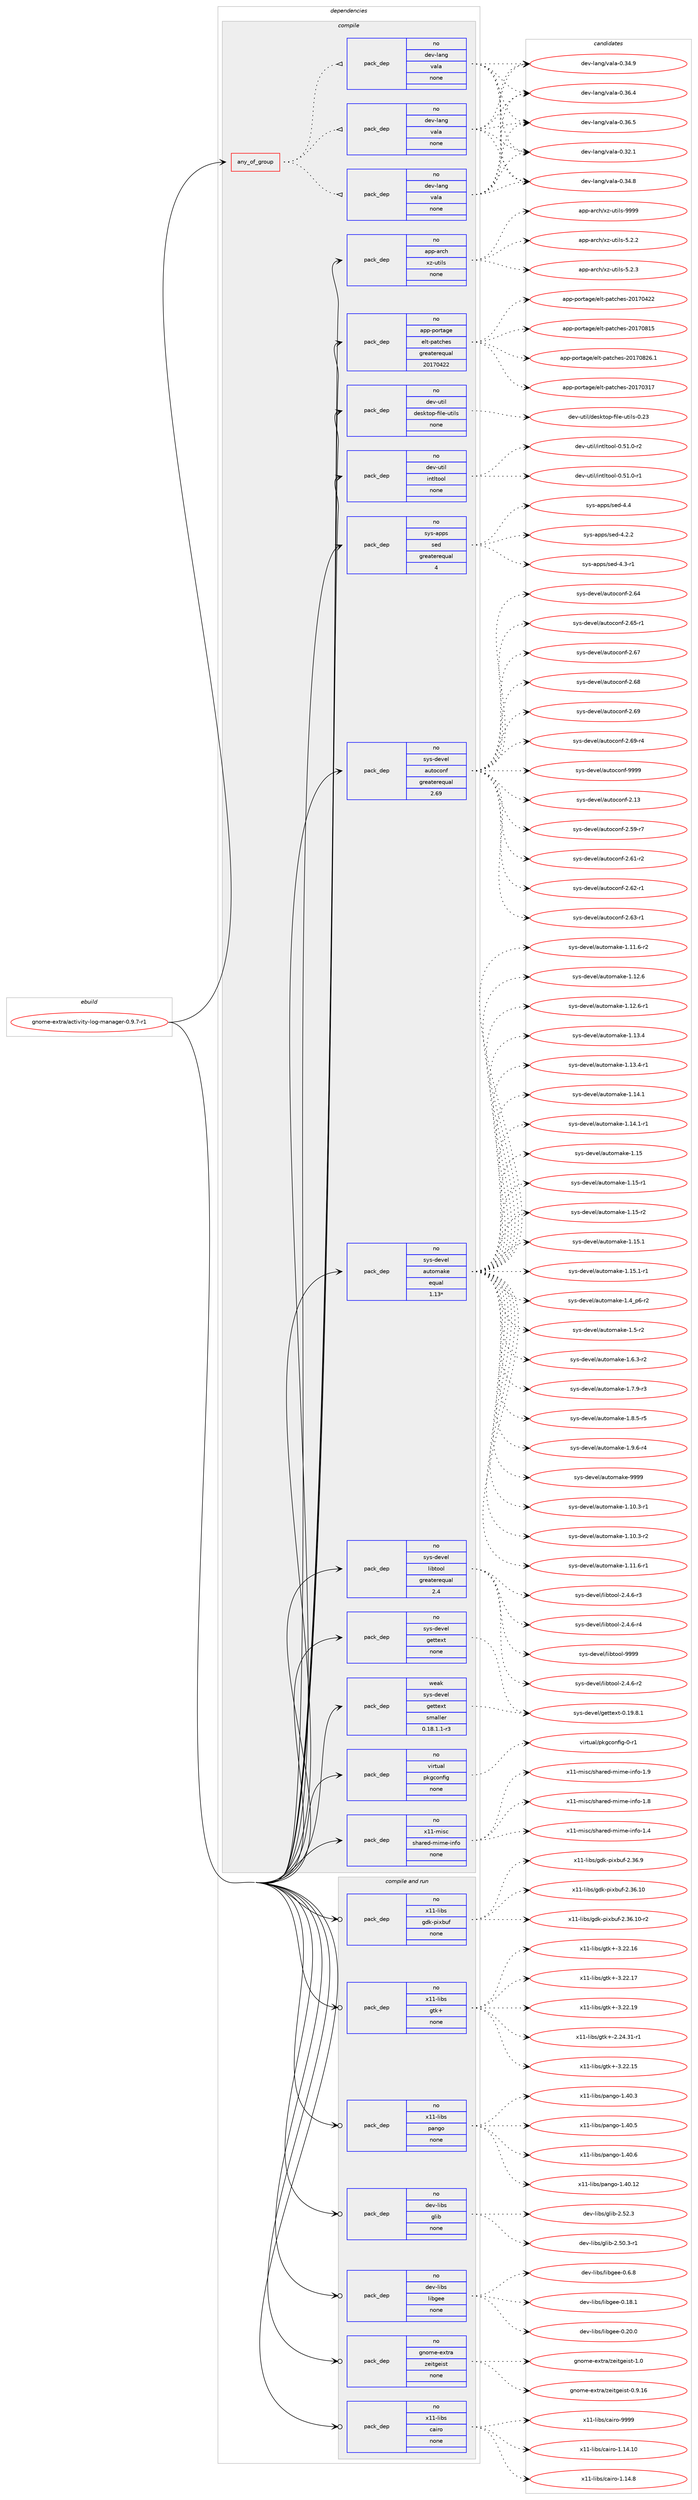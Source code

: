 digraph prolog {

# *************
# Graph options
# *************

newrank=true;
concentrate=true;
compound=true;
graph [rankdir=LR,fontname=Helvetica,fontsize=10,ranksep=1.5];#, ranksep=2.5, nodesep=0.2];
edge  [arrowhead=vee];
node  [fontname=Helvetica,fontsize=10];

# **********
# The ebuild
# **********

subgraph cluster_leftcol {
color=gray;
rank=same;
label=<<i>ebuild</i>>;
id [label="gnome-extra/activity-log-manager-0.9.7-r1", color=red, width=4, href="../gnome-extra/activity-log-manager-0.9.7-r1.svg"];
}

# ****************
# The dependencies
# ****************

subgraph cluster_midcol {
color=gray;
label=<<i>dependencies</i>>;
subgraph cluster_compile {
fillcolor="#eeeeee";
style=filled;
label=<<i>compile</i>>;
subgraph any4763 {
dependency307564 [label=<<TABLE BORDER="0" CELLBORDER="1" CELLSPACING="0" CELLPADDING="4"><TR><TD CELLPADDING="10">any_of_group</TD></TR></TABLE>>, shape=none, color=red];subgraph pack221152 {
dependency307565 [label=<<TABLE BORDER="0" CELLBORDER="1" CELLSPACING="0" CELLPADDING="4" WIDTH="220"><TR><TD ROWSPAN="6" CELLPADDING="30">pack_dep</TD></TR><TR><TD WIDTH="110">no</TD></TR><TR><TD>dev-lang</TD></TR><TR><TD>vala</TD></TR><TR><TD>none</TD></TR><TR><TD></TD></TR></TABLE>>, shape=none, color=blue];
}
dependency307564:e -> dependency307565:w [weight=20,style="dotted",arrowhead="oinv"];
subgraph pack221153 {
dependency307566 [label=<<TABLE BORDER="0" CELLBORDER="1" CELLSPACING="0" CELLPADDING="4" WIDTH="220"><TR><TD ROWSPAN="6" CELLPADDING="30">pack_dep</TD></TR><TR><TD WIDTH="110">no</TD></TR><TR><TD>dev-lang</TD></TR><TR><TD>vala</TD></TR><TR><TD>none</TD></TR><TR><TD></TD></TR></TABLE>>, shape=none, color=blue];
}
dependency307564:e -> dependency307566:w [weight=20,style="dotted",arrowhead="oinv"];
subgraph pack221154 {
dependency307567 [label=<<TABLE BORDER="0" CELLBORDER="1" CELLSPACING="0" CELLPADDING="4" WIDTH="220"><TR><TD ROWSPAN="6" CELLPADDING="30">pack_dep</TD></TR><TR><TD WIDTH="110">no</TD></TR><TR><TD>dev-lang</TD></TR><TR><TD>vala</TD></TR><TR><TD>none</TD></TR><TR><TD></TD></TR></TABLE>>, shape=none, color=blue];
}
dependency307564:e -> dependency307567:w [weight=20,style="dotted",arrowhead="oinv"];
}
id:e -> dependency307564:w [weight=20,style="solid",arrowhead="vee"];
subgraph pack221155 {
dependency307568 [label=<<TABLE BORDER="0" CELLBORDER="1" CELLSPACING="0" CELLPADDING="4" WIDTH="220"><TR><TD ROWSPAN="6" CELLPADDING="30">pack_dep</TD></TR><TR><TD WIDTH="110">no</TD></TR><TR><TD>app-arch</TD></TR><TR><TD>xz-utils</TD></TR><TR><TD>none</TD></TR><TR><TD></TD></TR></TABLE>>, shape=none, color=blue];
}
id:e -> dependency307568:w [weight=20,style="solid",arrowhead="vee"];
subgraph pack221156 {
dependency307569 [label=<<TABLE BORDER="0" CELLBORDER="1" CELLSPACING="0" CELLPADDING="4" WIDTH="220"><TR><TD ROWSPAN="6" CELLPADDING="30">pack_dep</TD></TR><TR><TD WIDTH="110">no</TD></TR><TR><TD>app-portage</TD></TR><TR><TD>elt-patches</TD></TR><TR><TD>greaterequal</TD></TR><TR><TD>20170422</TD></TR></TABLE>>, shape=none, color=blue];
}
id:e -> dependency307569:w [weight=20,style="solid",arrowhead="vee"];
subgraph pack221157 {
dependency307570 [label=<<TABLE BORDER="0" CELLBORDER="1" CELLSPACING="0" CELLPADDING="4" WIDTH="220"><TR><TD ROWSPAN="6" CELLPADDING="30">pack_dep</TD></TR><TR><TD WIDTH="110">no</TD></TR><TR><TD>dev-util</TD></TR><TR><TD>desktop-file-utils</TD></TR><TR><TD>none</TD></TR><TR><TD></TD></TR></TABLE>>, shape=none, color=blue];
}
id:e -> dependency307570:w [weight=20,style="solid",arrowhead="vee"];
subgraph pack221158 {
dependency307571 [label=<<TABLE BORDER="0" CELLBORDER="1" CELLSPACING="0" CELLPADDING="4" WIDTH="220"><TR><TD ROWSPAN="6" CELLPADDING="30">pack_dep</TD></TR><TR><TD WIDTH="110">no</TD></TR><TR><TD>dev-util</TD></TR><TR><TD>intltool</TD></TR><TR><TD>none</TD></TR><TR><TD></TD></TR></TABLE>>, shape=none, color=blue];
}
id:e -> dependency307571:w [weight=20,style="solid",arrowhead="vee"];
subgraph pack221159 {
dependency307572 [label=<<TABLE BORDER="0" CELLBORDER="1" CELLSPACING="0" CELLPADDING="4" WIDTH="220"><TR><TD ROWSPAN="6" CELLPADDING="30">pack_dep</TD></TR><TR><TD WIDTH="110">no</TD></TR><TR><TD>sys-apps</TD></TR><TR><TD>sed</TD></TR><TR><TD>greaterequal</TD></TR><TR><TD>4</TD></TR></TABLE>>, shape=none, color=blue];
}
id:e -> dependency307572:w [weight=20,style="solid",arrowhead="vee"];
subgraph pack221160 {
dependency307573 [label=<<TABLE BORDER="0" CELLBORDER="1" CELLSPACING="0" CELLPADDING="4" WIDTH="220"><TR><TD ROWSPAN="6" CELLPADDING="30">pack_dep</TD></TR><TR><TD WIDTH="110">no</TD></TR><TR><TD>sys-devel</TD></TR><TR><TD>autoconf</TD></TR><TR><TD>greaterequal</TD></TR><TR><TD>2.69</TD></TR></TABLE>>, shape=none, color=blue];
}
id:e -> dependency307573:w [weight=20,style="solid",arrowhead="vee"];
subgraph pack221161 {
dependency307574 [label=<<TABLE BORDER="0" CELLBORDER="1" CELLSPACING="0" CELLPADDING="4" WIDTH="220"><TR><TD ROWSPAN="6" CELLPADDING="30">pack_dep</TD></TR><TR><TD WIDTH="110">no</TD></TR><TR><TD>sys-devel</TD></TR><TR><TD>automake</TD></TR><TR><TD>equal</TD></TR><TR><TD>1.13*</TD></TR></TABLE>>, shape=none, color=blue];
}
id:e -> dependency307574:w [weight=20,style="solid",arrowhead="vee"];
subgraph pack221162 {
dependency307575 [label=<<TABLE BORDER="0" CELLBORDER="1" CELLSPACING="0" CELLPADDING="4" WIDTH="220"><TR><TD ROWSPAN="6" CELLPADDING="30">pack_dep</TD></TR><TR><TD WIDTH="110">no</TD></TR><TR><TD>sys-devel</TD></TR><TR><TD>gettext</TD></TR><TR><TD>none</TD></TR><TR><TD></TD></TR></TABLE>>, shape=none, color=blue];
}
id:e -> dependency307575:w [weight=20,style="solid",arrowhead="vee"];
subgraph pack221163 {
dependency307576 [label=<<TABLE BORDER="0" CELLBORDER="1" CELLSPACING="0" CELLPADDING="4" WIDTH="220"><TR><TD ROWSPAN="6" CELLPADDING="30">pack_dep</TD></TR><TR><TD WIDTH="110">no</TD></TR><TR><TD>sys-devel</TD></TR><TR><TD>libtool</TD></TR><TR><TD>greaterequal</TD></TR><TR><TD>2.4</TD></TR></TABLE>>, shape=none, color=blue];
}
id:e -> dependency307576:w [weight=20,style="solid",arrowhead="vee"];
subgraph pack221164 {
dependency307577 [label=<<TABLE BORDER="0" CELLBORDER="1" CELLSPACING="0" CELLPADDING="4" WIDTH="220"><TR><TD ROWSPAN="6" CELLPADDING="30">pack_dep</TD></TR><TR><TD WIDTH="110">no</TD></TR><TR><TD>virtual</TD></TR><TR><TD>pkgconfig</TD></TR><TR><TD>none</TD></TR><TR><TD></TD></TR></TABLE>>, shape=none, color=blue];
}
id:e -> dependency307577:w [weight=20,style="solid",arrowhead="vee"];
subgraph pack221165 {
dependency307578 [label=<<TABLE BORDER="0" CELLBORDER="1" CELLSPACING="0" CELLPADDING="4" WIDTH="220"><TR><TD ROWSPAN="6" CELLPADDING="30">pack_dep</TD></TR><TR><TD WIDTH="110">no</TD></TR><TR><TD>x11-misc</TD></TR><TR><TD>shared-mime-info</TD></TR><TR><TD>none</TD></TR><TR><TD></TD></TR></TABLE>>, shape=none, color=blue];
}
id:e -> dependency307578:w [weight=20,style="solid",arrowhead="vee"];
subgraph pack221166 {
dependency307579 [label=<<TABLE BORDER="0" CELLBORDER="1" CELLSPACING="0" CELLPADDING="4" WIDTH="220"><TR><TD ROWSPAN="6" CELLPADDING="30">pack_dep</TD></TR><TR><TD WIDTH="110">weak</TD></TR><TR><TD>sys-devel</TD></TR><TR><TD>gettext</TD></TR><TR><TD>smaller</TD></TR><TR><TD>0.18.1.1-r3</TD></TR></TABLE>>, shape=none, color=blue];
}
id:e -> dependency307579:w [weight=20,style="solid",arrowhead="vee"];
}
subgraph cluster_compileandrun {
fillcolor="#eeeeee";
style=filled;
label=<<i>compile and run</i>>;
subgraph pack221167 {
dependency307580 [label=<<TABLE BORDER="0" CELLBORDER="1" CELLSPACING="0" CELLPADDING="4" WIDTH="220"><TR><TD ROWSPAN="6" CELLPADDING="30">pack_dep</TD></TR><TR><TD WIDTH="110">no</TD></TR><TR><TD>dev-libs</TD></TR><TR><TD>glib</TD></TR><TR><TD>none</TD></TR><TR><TD></TD></TR></TABLE>>, shape=none, color=blue];
}
id:e -> dependency307580:w [weight=20,style="solid",arrowhead="odotvee"];
subgraph pack221168 {
dependency307581 [label=<<TABLE BORDER="0" CELLBORDER="1" CELLSPACING="0" CELLPADDING="4" WIDTH="220"><TR><TD ROWSPAN="6" CELLPADDING="30">pack_dep</TD></TR><TR><TD WIDTH="110">no</TD></TR><TR><TD>dev-libs</TD></TR><TR><TD>libgee</TD></TR><TR><TD>none</TD></TR><TR><TD></TD></TR></TABLE>>, shape=none, color=blue];
}
id:e -> dependency307581:w [weight=20,style="solid",arrowhead="odotvee"];
subgraph pack221169 {
dependency307582 [label=<<TABLE BORDER="0" CELLBORDER="1" CELLSPACING="0" CELLPADDING="4" WIDTH="220"><TR><TD ROWSPAN="6" CELLPADDING="30">pack_dep</TD></TR><TR><TD WIDTH="110">no</TD></TR><TR><TD>gnome-extra</TD></TR><TR><TD>zeitgeist</TD></TR><TR><TD>none</TD></TR><TR><TD></TD></TR></TABLE>>, shape=none, color=blue];
}
id:e -> dependency307582:w [weight=20,style="solid",arrowhead="odotvee"];
subgraph pack221170 {
dependency307583 [label=<<TABLE BORDER="0" CELLBORDER="1" CELLSPACING="0" CELLPADDING="4" WIDTH="220"><TR><TD ROWSPAN="6" CELLPADDING="30">pack_dep</TD></TR><TR><TD WIDTH="110">no</TD></TR><TR><TD>x11-libs</TD></TR><TR><TD>cairo</TD></TR><TR><TD>none</TD></TR><TR><TD></TD></TR></TABLE>>, shape=none, color=blue];
}
id:e -> dependency307583:w [weight=20,style="solid",arrowhead="odotvee"];
subgraph pack221171 {
dependency307584 [label=<<TABLE BORDER="0" CELLBORDER="1" CELLSPACING="0" CELLPADDING="4" WIDTH="220"><TR><TD ROWSPAN="6" CELLPADDING="30">pack_dep</TD></TR><TR><TD WIDTH="110">no</TD></TR><TR><TD>x11-libs</TD></TR><TR><TD>gdk-pixbuf</TD></TR><TR><TD>none</TD></TR><TR><TD></TD></TR></TABLE>>, shape=none, color=blue];
}
id:e -> dependency307584:w [weight=20,style="solid",arrowhead="odotvee"];
subgraph pack221172 {
dependency307585 [label=<<TABLE BORDER="0" CELLBORDER="1" CELLSPACING="0" CELLPADDING="4" WIDTH="220"><TR><TD ROWSPAN="6" CELLPADDING="30">pack_dep</TD></TR><TR><TD WIDTH="110">no</TD></TR><TR><TD>x11-libs</TD></TR><TR><TD>gtk+</TD></TR><TR><TD>none</TD></TR><TR><TD></TD></TR></TABLE>>, shape=none, color=blue];
}
id:e -> dependency307585:w [weight=20,style="solid",arrowhead="odotvee"];
subgraph pack221173 {
dependency307586 [label=<<TABLE BORDER="0" CELLBORDER="1" CELLSPACING="0" CELLPADDING="4" WIDTH="220"><TR><TD ROWSPAN="6" CELLPADDING="30">pack_dep</TD></TR><TR><TD WIDTH="110">no</TD></TR><TR><TD>x11-libs</TD></TR><TR><TD>pango</TD></TR><TR><TD>none</TD></TR><TR><TD></TD></TR></TABLE>>, shape=none, color=blue];
}
id:e -> dependency307586:w [weight=20,style="solid",arrowhead="odotvee"];
}
subgraph cluster_run {
fillcolor="#eeeeee";
style=filled;
label=<<i>run</i>>;
}
}

# **************
# The candidates
# **************

subgraph cluster_choices {
rank=same;
color=gray;
label=<<i>candidates</i>>;

subgraph choice221152 {
color=black;
nodesep=1;
choice100101118451089711010347118971089745484651504649 [label="dev-lang/vala-0.32.1", color=red, width=4,href="../dev-lang/vala-0.32.1.svg"];
choice100101118451089711010347118971089745484651524656 [label="dev-lang/vala-0.34.8", color=red, width=4,href="../dev-lang/vala-0.34.8.svg"];
choice100101118451089711010347118971089745484651524657 [label="dev-lang/vala-0.34.9", color=red, width=4,href="../dev-lang/vala-0.34.9.svg"];
choice100101118451089711010347118971089745484651544652 [label="dev-lang/vala-0.36.4", color=red, width=4,href="../dev-lang/vala-0.36.4.svg"];
choice100101118451089711010347118971089745484651544653 [label="dev-lang/vala-0.36.5", color=red, width=4,href="../dev-lang/vala-0.36.5.svg"];
dependency307565:e -> choice100101118451089711010347118971089745484651504649:w [style=dotted,weight="100"];
dependency307565:e -> choice100101118451089711010347118971089745484651524656:w [style=dotted,weight="100"];
dependency307565:e -> choice100101118451089711010347118971089745484651524657:w [style=dotted,weight="100"];
dependency307565:e -> choice100101118451089711010347118971089745484651544652:w [style=dotted,weight="100"];
dependency307565:e -> choice100101118451089711010347118971089745484651544653:w [style=dotted,weight="100"];
}
subgraph choice221153 {
color=black;
nodesep=1;
choice100101118451089711010347118971089745484651504649 [label="dev-lang/vala-0.32.1", color=red, width=4,href="../dev-lang/vala-0.32.1.svg"];
choice100101118451089711010347118971089745484651524656 [label="dev-lang/vala-0.34.8", color=red, width=4,href="../dev-lang/vala-0.34.8.svg"];
choice100101118451089711010347118971089745484651524657 [label="dev-lang/vala-0.34.9", color=red, width=4,href="../dev-lang/vala-0.34.9.svg"];
choice100101118451089711010347118971089745484651544652 [label="dev-lang/vala-0.36.4", color=red, width=4,href="../dev-lang/vala-0.36.4.svg"];
choice100101118451089711010347118971089745484651544653 [label="dev-lang/vala-0.36.5", color=red, width=4,href="../dev-lang/vala-0.36.5.svg"];
dependency307566:e -> choice100101118451089711010347118971089745484651504649:w [style=dotted,weight="100"];
dependency307566:e -> choice100101118451089711010347118971089745484651524656:w [style=dotted,weight="100"];
dependency307566:e -> choice100101118451089711010347118971089745484651524657:w [style=dotted,weight="100"];
dependency307566:e -> choice100101118451089711010347118971089745484651544652:w [style=dotted,weight="100"];
dependency307566:e -> choice100101118451089711010347118971089745484651544653:w [style=dotted,weight="100"];
}
subgraph choice221154 {
color=black;
nodesep=1;
choice100101118451089711010347118971089745484651504649 [label="dev-lang/vala-0.32.1", color=red, width=4,href="../dev-lang/vala-0.32.1.svg"];
choice100101118451089711010347118971089745484651524656 [label="dev-lang/vala-0.34.8", color=red, width=4,href="../dev-lang/vala-0.34.8.svg"];
choice100101118451089711010347118971089745484651524657 [label="dev-lang/vala-0.34.9", color=red, width=4,href="../dev-lang/vala-0.34.9.svg"];
choice100101118451089711010347118971089745484651544652 [label="dev-lang/vala-0.36.4", color=red, width=4,href="../dev-lang/vala-0.36.4.svg"];
choice100101118451089711010347118971089745484651544653 [label="dev-lang/vala-0.36.5", color=red, width=4,href="../dev-lang/vala-0.36.5.svg"];
dependency307567:e -> choice100101118451089711010347118971089745484651504649:w [style=dotted,weight="100"];
dependency307567:e -> choice100101118451089711010347118971089745484651524656:w [style=dotted,weight="100"];
dependency307567:e -> choice100101118451089711010347118971089745484651524657:w [style=dotted,weight="100"];
dependency307567:e -> choice100101118451089711010347118971089745484651544652:w [style=dotted,weight="100"];
dependency307567:e -> choice100101118451089711010347118971089745484651544653:w [style=dotted,weight="100"];
}
subgraph choice221155 {
color=black;
nodesep=1;
choice971121124597114991044712012245117116105108115455346504650 [label="app-arch/xz-utils-5.2.2", color=red, width=4,href="../app-arch/xz-utils-5.2.2.svg"];
choice971121124597114991044712012245117116105108115455346504651 [label="app-arch/xz-utils-5.2.3", color=red, width=4,href="../app-arch/xz-utils-5.2.3.svg"];
choice9711211245971149910447120122451171161051081154557575757 [label="app-arch/xz-utils-9999", color=red, width=4,href="../app-arch/xz-utils-9999.svg"];
dependency307568:e -> choice971121124597114991044712012245117116105108115455346504650:w [style=dotted,weight="100"];
dependency307568:e -> choice971121124597114991044712012245117116105108115455346504651:w [style=dotted,weight="100"];
dependency307568:e -> choice9711211245971149910447120122451171161051081154557575757:w [style=dotted,weight="100"];
}
subgraph choice221156 {
color=black;
nodesep=1;
choice97112112451121111141169710310147101108116451129711699104101115455048495548514955 [label="app-portage/elt-patches-20170317", color=red, width=4,href="../app-portage/elt-patches-20170317.svg"];
choice97112112451121111141169710310147101108116451129711699104101115455048495548525050 [label="app-portage/elt-patches-20170422", color=red, width=4,href="../app-portage/elt-patches-20170422.svg"];
choice97112112451121111141169710310147101108116451129711699104101115455048495548564953 [label="app-portage/elt-patches-20170815", color=red, width=4,href="../app-portage/elt-patches-20170815.svg"];
choice971121124511211111411697103101471011081164511297116991041011154550484955485650544649 [label="app-portage/elt-patches-20170826.1", color=red, width=4,href="../app-portage/elt-patches-20170826.1.svg"];
dependency307569:e -> choice97112112451121111141169710310147101108116451129711699104101115455048495548514955:w [style=dotted,weight="100"];
dependency307569:e -> choice97112112451121111141169710310147101108116451129711699104101115455048495548525050:w [style=dotted,weight="100"];
dependency307569:e -> choice97112112451121111141169710310147101108116451129711699104101115455048495548564953:w [style=dotted,weight="100"];
dependency307569:e -> choice971121124511211111411697103101471011081164511297116991041011154550484955485650544649:w [style=dotted,weight="100"];
}
subgraph choice221157 {
color=black;
nodesep=1;
choice100101118451171161051084710010111510711611111245102105108101451171161051081154548465051 [label="dev-util/desktop-file-utils-0.23", color=red, width=4,href="../dev-util/desktop-file-utils-0.23.svg"];
dependency307570:e -> choice100101118451171161051084710010111510711611111245102105108101451171161051081154548465051:w [style=dotted,weight="100"];
}
subgraph choice221158 {
color=black;
nodesep=1;
choice1001011184511711610510847105110116108116111111108454846534946484511449 [label="dev-util/intltool-0.51.0-r1", color=red, width=4,href="../dev-util/intltool-0.51.0-r1.svg"];
choice1001011184511711610510847105110116108116111111108454846534946484511450 [label="dev-util/intltool-0.51.0-r2", color=red, width=4,href="../dev-util/intltool-0.51.0-r2.svg"];
dependency307571:e -> choice1001011184511711610510847105110116108116111111108454846534946484511449:w [style=dotted,weight="100"];
dependency307571:e -> choice1001011184511711610510847105110116108116111111108454846534946484511450:w [style=dotted,weight="100"];
}
subgraph choice221159 {
color=black;
nodesep=1;
choice115121115459711211211547115101100455246504650 [label="sys-apps/sed-4.2.2", color=red, width=4,href="../sys-apps/sed-4.2.2.svg"];
choice115121115459711211211547115101100455246514511449 [label="sys-apps/sed-4.3-r1", color=red, width=4,href="../sys-apps/sed-4.3-r1.svg"];
choice11512111545971121121154711510110045524652 [label="sys-apps/sed-4.4", color=red, width=4,href="../sys-apps/sed-4.4.svg"];
dependency307572:e -> choice115121115459711211211547115101100455246504650:w [style=dotted,weight="100"];
dependency307572:e -> choice115121115459711211211547115101100455246514511449:w [style=dotted,weight="100"];
dependency307572:e -> choice11512111545971121121154711510110045524652:w [style=dotted,weight="100"];
}
subgraph choice221160 {
color=black;
nodesep=1;
choice115121115451001011181011084797117116111991111101024550464951 [label="sys-devel/autoconf-2.13", color=red, width=4,href="../sys-devel/autoconf-2.13.svg"];
choice1151211154510010111810110847971171161119911111010245504653574511455 [label="sys-devel/autoconf-2.59-r7", color=red, width=4,href="../sys-devel/autoconf-2.59-r7.svg"];
choice1151211154510010111810110847971171161119911111010245504654494511450 [label="sys-devel/autoconf-2.61-r2", color=red, width=4,href="../sys-devel/autoconf-2.61-r2.svg"];
choice1151211154510010111810110847971171161119911111010245504654504511449 [label="sys-devel/autoconf-2.62-r1", color=red, width=4,href="../sys-devel/autoconf-2.62-r1.svg"];
choice1151211154510010111810110847971171161119911111010245504654514511449 [label="sys-devel/autoconf-2.63-r1", color=red, width=4,href="../sys-devel/autoconf-2.63-r1.svg"];
choice115121115451001011181011084797117116111991111101024550465452 [label="sys-devel/autoconf-2.64", color=red, width=4,href="../sys-devel/autoconf-2.64.svg"];
choice1151211154510010111810110847971171161119911111010245504654534511449 [label="sys-devel/autoconf-2.65-r1", color=red, width=4,href="../sys-devel/autoconf-2.65-r1.svg"];
choice115121115451001011181011084797117116111991111101024550465455 [label="sys-devel/autoconf-2.67", color=red, width=4,href="../sys-devel/autoconf-2.67.svg"];
choice115121115451001011181011084797117116111991111101024550465456 [label="sys-devel/autoconf-2.68", color=red, width=4,href="../sys-devel/autoconf-2.68.svg"];
choice115121115451001011181011084797117116111991111101024550465457 [label="sys-devel/autoconf-2.69", color=red, width=4,href="../sys-devel/autoconf-2.69.svg"];
choice1151211154510010111810110847971171161119911111010245504654574511452 [label="sys-devel/autoconf-2.69-r4", color=red, width=4,href="../sys-devel/autoconf-2.69-r4.svg"];
choice115121115451001011181011084797117116111991111101024557575757 [label="sys-devel/autoconf-9999", color=red, width=4,href="../sys-devel/autoconf-9999.svg"];
dependency307573:e -> choice115121115451001011181011084797117116111991111101024550464951:w [style=dotted,weight="100"];
dependency307573:e -> choice1151211154510010111810110847971171161119911111010245504653574511455:w [style=dotted,weight="100"];
dependency307573:e -> choice1151211154510010111810110847971171161119911111010245504654494511450:w [style=dotted,weight="100"];
dependency307573:e -> choice1151211154510010111810110847971171161119911111010245504654504511449:w [style=dotted,weight="100"];
dependency307573:e -> choice1151211154510010111810110847971171161119911111010245504654514511449:w [style=dotted,weight="100"];
dependency307573:e -> choice115121115451001011181011084797117116111991111101024550465452:w [style=dotted,weight="100"];
dependency307573:e -> choice1151211154510010111810110847971171161119911111010245504654534511449:w [style=dotted,weight="100"];
dependency307573:e -> choice115121115451001011181011084797117116111991111101024550465455:w [style=dotted,weight="100"];
dependency307573:e -> choice115121115451001011181011084797117116111991111101024550465456:w [style=dotted,weight="100"];
dependency307573:e -> choice115121115451001011181011084797117116111991111101024550465457:w [style=dotted,weight="100"];
dependency307573:e -> choice1151211154510010111810110847971171161119911111010245504654574511452:w [style=dotted,weight="100"];
dependency307573:e -> choice115121115451001011181011084797117116111991111101024557575757:w [style=dotted,weight="100"];
}
subgraph choice221161 {
color=black;
nodesep=1;
choice11512111545100101118101108479711711611110997107101454946494846514511449 [label="sys-devel/automake-1.10.3-r1", color=red, width=4,href="../sys-devel/automake-1.10.3-r1.svg"];
choice11512111545100101118101108479711711611110997107101454946494846514511450 [label="sys-devel/automake-1.10.3-r2", color=red, width=4,href="../sys-devel/automake-1.10.3-r2.svg"];
choice11512111545100101118101108479711711611110997107101454946494946544511449 [label="sys-devel/automake-1.11.6-r1", color=red, width=4,href="../sys-devel/automake-1.11.6-r1.svg"];
choice11512111545100101118101108479711711611110997107101454946494946544511450 [label="sys-devel/automake-1.11.6-r2", color=red, width=4,href="../sys-devel/automake-1.11.6-r2.svg"];
choice1151211154510010111810110847971171161111099710710145494649504654 [label="sys-devel/automake-1.12.6", color=red, width=4,href="../sys-devel/automake-1.12.6.svg"];
choice11512111545100101118101108479711711611110997107101454946495046544511449 [label="sys-devel/automake-1.12.6-r1", color=red, width=4,href="../sys-devel/automake-1.12.6-r1.svg"];
choice1151211154510010111810110847971171161111099710710145494649514652 [label="sys-devel/automake-1.13.4", color=red, width=4,href="../sys-devel/automake-1.13.4.svg"];
choice11512111545100101118101108479711711611110997107101454946495146524511449 [label="sys-devel/automake-1.13.4-r1", color=red, width=4,href="../sys-devel/automake-1.13.4-r1.svg"];
choice1151211154510010111810110847971171161111099710710145494649524649 [label="sys-devel/automake-1.14.1", color=red, width=4,href="../sys-devel/automake-1.14.1.svg"];
choice11512111545100101118101108479711711611110997107101454946495246494511449 [label="sys-devel/automake-1.14.1-r1", color=red, width=4,href="../sys-devel/automake-1.14.1-r1.svg"];
choice115121115451001011181011084797117116111109971071014549464953 [label="sys-devel/automake-1.15", color=red, width=4,href="../sys-devel/automake-1.15.svg"];
choice1151211154510010111810110847971171161111099710710145494649534511449 [label="sys-devel/automake-1.15-r1", color=red, width=4,href="../sys-devel/automake-1.15-r1.svg"];
choice1151211154510010111810110847971171161111099710710145494649534511450 [label="sys-devel/automake-1.15-r2", color=red, width=4,href="../sys-devel/automake-1.15-r2.svg"];
choice1151211154510010111810110847971171161111099710710145494649534649 [label="sys-devel/automake-1.15.1", color=red, width=4,href="../sys-devel/automake-1.15.1.svg"];
choice11512111545100101118101108479711711611110997107101454946495346494511449 [label="sys-devel/automake-1.15.1-r1", color=red, width=4,href="../sys-devel/automake-1.15.1-r1.svg"];
choice115121115451001011181011084797117116111109971071014549465295112544511450 [label="sys-devel/automake-1.4_p6-r2", color=red, width=4,href="../sys-devel/automake-1.4_p6-r2.svg"];
choice11512111545100101118101108479711711611110997107101454946534511450 [label="sys-devel/automake-1.5-r2", color=red, width=4,href="../sys-devel/automake-1.5-r2.svg"];
choice115121115451001011181011084797117116111109971071014549465446514511450 [label="sys-devel/automake-1.6.3-r2", color=red, width=4,href="../sys-devel/automake-1.6.3-r2.svg"];
choice115121115451001011181011084797117116111109971071014549465546574511451 [label="sys-devel/automake-1.7.9-r3", color=red, width=4,href="../sys-devel/automake-1.7.9-r3.svg"];
choice115121115451001011181011084797117116111109971071014549465646534511453 [label="sys-devel/automake-1.8.5-r5", color=red, width=4,href="../sys-devel/automake-1.8.5-r5.svg"];
choice115121115451001011181011084797117116111109971071014549465746544511452 [label="sys-devel/automake-1.9.6-r4", color=red, width=4,href="../sys-devel/automake-1.9.6-r4.svg"];
choice115121115451001011181011084797117116111109971071014557575757 [label="sys-devel/automake-9999", color=red, width=4,href="../sys-devel/automake-9999.svg"];
dependency307574:e -> choice11512111545100101118101108479711711611110997107101454946494846514511449:w [style=dotted,weight="100"];
dependency307574:e -> choice11512111545100101118101108479711711611110997107101454946494846514511450:w [style=dotted,weight="100"];
dependency307574:e -> choice11512111545100101118101108479711711611110997107101454946494946544511449:w [style=dotted,weight="100"];
dependency307574:e -> choice11512111545100101118101108479711711611110997107101454946494946544511450:w [style=dotted,weight="100"];
dependency307574:e -> choice1151211154510010111810110847971171161111099710710145494649504654:w [style=dotted,weight="100"];
dependency307574:e -> choice11512111545100101118101108479711711611110997107101454946495046544511449:w [style=dotted,weight="100"];
dependency307574:e -> choice1151211154510010111810110847971171161111099710710145494649514652:w [style=dotted,weight="100"];
dependency307574:e -> choice11512111545100101118101108479711711611110997107101454946495146524511449:w [style=dotted,weight="100"];
dependency307574:e -> choice1151211154510010111810110847971171161111099710710145494649524649:w [style=dotted,weight="100"];
dependency307574:e -> choice11512111545100101118101108479711711611110997107101454946495246494511449:w [style=dotted,weight="100"];
dependency307574:e -> choice115121115451001011181011084797117116111109971071014549464953:w [style=dotted,weight="100"];
dependency307574:e -> choice1151211154510010111810110847971171161111099710710145494649534511449:w [style=dotted,weight="100"];
dependency307574:e -> choice1151211154510010111810110847971171161111099710710145494649534511450:w [style=dotted,weight="100"];
dependency307574:e -> choice1151211154510010111810110847971171161111099710710145494649534649:w [style=dotted,weight="100"];
dependency307574:e -> choice11512111545100101118101108479711711611110997107101454946495346494511449:w [style=dotted,weight="100"];
dependency307574:e -> choice115121115451001011181011084797117116111109971071014549465295112544511450:w [style=dotted,weight="100"];
dependency307574:e -> choice11512111545100101118101108479711711611110997107101454946534511450:w [style=dotted,weight="100"];
dependency307574:e -> choice115121115451001011181011084797117116111109971071014549465446514511450:w [style=dotted,weight="100"];
dependency307574:e -> choice115121115451001011181011084797117116111109971071014549465546574511451:w [style=dotted,weight="100"];
dependency307574:e -> choice115121115451001011181011084797117116111109971071014549465646534511453:w [style=dotted,weight="100"];
dependency307574:e -> choice115121115451001011181011084797117116111109971071014549465746544511452:w [style=dotted,weight="100"];
dependency307574:e -> choice115121115451001011181011084797117116111109971071014557575757:w [style=dotted,weight="100"];
}
subgraph choice221162 {
color=black;
nodesep=1;
choice1151211154510010111810110847103101116116101120116454846495746564649 [label="sys-devel/gettext-0.19.8.1", color=red, width=4,href="../sys-devel/gettext-0.19.8.1.svg"];
dependency307575:e -> choice1151211154510010111810110847103101116116101120116454846495746564649:w [style=dotted,weight="100"];
}
subgraph choice221163 {
color=black;
nodesep=1;
choice1151211154510010111810110847108105981161111111084550465246544511450 [label="sys-devel/libtool-2.4.6-r2", color=red, width=4,href="../sys-devel/libtool-2.4.6-r2.svg"];
choice1151211154510010111810110847108105981161111111084550465246544511451 [label="sys-devel/libtool-2.4.6-r3", color=red, width=4,href="../sys-devel/libtool-2.4.6-r3.svg"];
choice1151211154510010111810110847108105981161111111084550465246544511452 [label="sys-devel/libtool-2.4.6-r4", color=red, width=4,href="../sys-devel/libtool-2.4.6-r4.svg"];
choice1151211154510010111810110847108105981161111111084557575757 [label="sys-devel/libtool-9999", color=red, width=4,href="../sys-devel/libtool-9999.svg"];
dependency307576:e -> choice1151211154510010111810110847108105981161111111084550465246544511450:w [style=dotted,weight="100"];
dependency307576:e -> choice1151211154510010111810110847108105981161111111084550465246544511451:w [style=dotted,weight="100"];
dependency307576:e -> choice1151211154510010111810110847108105981161111111084550465246544511452:w [style=dotted,weight="100"];
dependency307576:e -> choice1151211154510010111810110847108105981161111111084557575757:w [style=dotted,weight="100"];
}
subgraph choice221164 {
color=black;
nodesep=1;
choice11810511411611797108471121071039911111010210510345484511449 [label="virtual/pkgconfig-0-r1", color=red, width=4,href="../virtual/pkgconfig-0-r1.svg"];
dependency307577:e -> choice11810511411611797108471121071039911111010210510345484511449:w [style=dotted,weight="100"];
}
subgraph choice221165 {
color=black;
nodesep=1;
choice120494945109105115994711510497114101100451091051091014510511010211145494652 [label="x11-misc/shared-mime-info-1.4", color=red, width=4,href="../x11-misc/shared-mime-info-1.4.svg"];
choice120494945109105115994711510497114101100451091051091014510511010211145494656 [label="x11-misc/shared-mime-info-1.8", color=red, width=4,href="../x11-misc/shared-mime-info-1.8.svg"];
choice120494945109105115994711510497114101100451091051091014510511010211145494657 [label="x11-misc/shared-mime-info-1.9", color=red, width=4,href="../x11-misc/shared-mime-info-1.9.svg"];
dependency307578:e -> choice120494945109105115994711510497114101100451091051091014510511010211145494652:w [style=dotted,weight="100"];
dependency307578:e -> choice120494945109105115994711510497114101100451091051091014510511010211145494656:w [style=dotted,weight="100"];
dependency307578:e -> choice120494945109105115994711510497114101100451091051091014510511010211145494657:w [style=dotted,weight="100"];
}
subgraph choice221166 {
color=black;
nodesep=1;
choice1151211154510010111810110847103101116116101120116454846495746564649 [label="sys-devel/gettext-0.19.8.1", color=red, width=4,href="../sys-devel/gettext-0.19.8.1.svg"];
dependency307579:e -> choice1151211154510010111810110847103101116116101120116454846495746564649:w [style=dotted,weight="100"];
}
subgraph choice221167 {
color=black;
nodesep=1;
choice10010111845108105981154710310810598455046534846514511449 [label="dev-libs/glib-2.50.3-r1", color=red, width=4,href="../dev-libs/glib-2.50.3-r1.svg"];
choice1001011184510810598115471031081059845504653504651 [label="dev-libs/glib-2.52.3", color=red, width=4,href="../dev-libs/glib-2.52.3.svg"];
dependency307580:e -> choice10010111845108105981154710310810598455046534846514511449:w [style=dotted,weight="100"];
dependency307580:e -> choice1001011184510810598115471031081059845504653504651:w [style=dotted,weight="100"];
}
subgraph choice221168 {
color=black;
nodesep=1;
choice1001011184510810598115471081059810310110145484649564649 [label="dev-libs/libgee-0.18.1", color=red, width=4,href="../dev-libs/libgee-0.18.1.svg"];
choice1001011184510810598115471081059810310110145484650484648 [label="dev-libs/libgee-0.20.0", color=red, width=4,href="../dev-libs/libgee-0.20.0.svg"];
choice10010111845108105981154710810598103101101454846544656 [label="dev-libs/libgee-0.6.8", color=red, width=4,href="../dev-libs/libgee-0.6.8.svg"];
dependency307581:e -> choice1001011184510810598115471081059810310110145484649564649:w [style=dotted,weight="100"];
dependency307581:e -> choice1001011184510810598115471081059810310110145484650484648:w [style=dotted,weight="100"];
dependency307581:e -> choice10010111845108105981154710810598103101101454846544656:w [style=dotted,weight="100"];
}
subgraph choice221169 {
color=black;
nodesep=1;
choice10311011110910145101120116114974712210110511610310110511511645484657464954 [label="gnome-extra/zeitgeist-0.9.16", color=red, width=4,href="../gnome-extra/zeitgeist-0.9.16.svg"];
choice10311011110910145101120116114974712210110511610310110511511645494648 [label="gnome-extra/zeitgeist-1.0", color=red, width=4,href="../gnome-extra/zeitgeist-1.0.svg"];
dependency307582:e -> choice10311011110910145101120116114974712210110511610310110511511645484657464954:w [style=dotted,weight="100"];
dependency307582:e -> choice10311011110910145101120116114974712210110511610310110511511645494648:w [style=dotted,weight="100"];
}
subgraph choice221170 {
color=black;
nodesep=1;
choice120494945108105981154799971051141114549464952464948 [label="x11-libs/cairo-1.14.10", color=red, width=4,href="../x11-libs/cairo-1.14.10.svg"];
choice1204949451081059811547999710511411145494649524656 [label="x11-libs/cairo-1.14.8", color=red, width=4,href="../x11-libs/cairo-1.14.8.svg"];
choice120494945108105981154799971051141114557575757 [label="x11-libs/cairo-9999", color=red, width=4,href="../x11-libs/cairo-9999.svg"];
dependency307583:e -> choice120494945108105981154799971051141114549464952464948:w [style=dotted,weight="100"];
dependency307583:e -> choice1204949451081059811547999710511411145494649524656:w [style=dotted,weight="100"];
dependency307583:e -> choice120494945108105981154799971051141114557575757:w [style=dotted,weight="100"];
}
subgraph choice221171 {
color=black;
nodesep=1;
choice120494945108105981154710310010745112105120981171024550465154464948 [label="x11-libs/gdk-pixbuf-2.36.10", color=red, width=4,href="../x11-libs/gdk-pixbuf-2.36.10.svg"];
choice1204949451081059811547103100107451121051209811710245504651544649484511450 [label="x11-libs/gdk-pixbuf-2.36.10-r2", color=red, width=4,href="../x11-libs/gdk-pixbuf-2.36.10-r2.svg"];
choice1204949451081059811547103100107451121051209811710245504651544657 [label="x11-libs/gdk-pixbuf-2.36.9", color=red, width=4,href="../x11-libs/gdk-pixbuf-2.36.9.svg"];
dependency307584:e -> choice120494945108105981154710310010745112105120981171024550465154464948:w [style=dotted,weight="100"];
dependency307584:e -> choice1204949451081059811547103100107451121051209811710245504651544649484511450:w [style=dotted,weight="100"];
dependency307584:e -> choice1204949451081059811547103100107451121051209811710245504651544657:w [style=dotted,weight="100"];
}
subgraph choice221172 {
color=black;
nodesep=1;
choice12049494510810598115471031161074345504650524651494511449 [label="x11-libs/gtk+-2.24.31-r1", color=red, width=4,href="../x11-libs/gtk+-2.24.31-r1.svg"];
choice1204949451081059811547103116107434551465050464953 [label="x11-libs/gtk+-3.22.15", color=red, width=4,href="../x11-libs/gtk+-3.22.15.svg"];
choice1204949451081059811547103116107434551465050464954 [label="x11-libs/gtk+-3.22.16", color=red, width=4,href="../x11-libs/gtk+-3.22.16.svg"];
choice1204949451081059811547103116107434551465050464955 [label="x11-libs/gtk+-3.22.17", color=red, width=4,href="../x11-libs/gtk+-3.22.17.svg"];
choice1204949451081059811547103116107434551465050464957 [label="x11-libs/gtk+-3.22.19", color=red, width=4,href="../x11-libs/gtk+-3.22.19.svg"];
dependency307585:e -> choice12049494510810598115471031161074345504650524651494511449:w [style=dotted,weight="100"];
dependency307585:e -> choice1204949451081059811547103116107434551465050464953:w [style=dotted,weight="100"];
dependency307585:e -> choice1204949451081059811547103116107434551465050464954:w [style=dotted,weight="100"];
dependency307585:e -> choice1204949451081059811547103116107434551465050464955:w [style=dotted,weight="100"];
dependency307585:e -> choice1204949451081059811547103116107434551465050464957:w [style=dotted,weight="100"];
}
subgraph choice221173 {
color=black;
nodesep=1;
choice1204949451081059811547112971101031114549465248464950 [label="x11-libs/pango-1.40.12", color=red, width=4,href="../x11-libs/pango-1.40.12.svg"];
choice12049494510810598115471129711010311145494652484651 [label="x11-libs/pango-1.40.3", color=red, width=4,href="../x11-libs/pango-1.40.3.svg"];
choice12049494510810598115471129711010311145494652484653 [label="x11-libs/pango-1.40.5", color=red, width=4,href="../x11-libs/pango-1.40.5.svg"];
choice12049494510810598115471129711010311145494652484654 [label="x11-libs/pango-1.40.6", color=red, width=4,href="../x11-libs/pango-1.40.6.svg"];
dependency307586:e -> choice1204949451081059811547112971101031114549465248464950:w [style=dotted,weight="100"];
dependency307586:e -> choice12049494510810598115471129711010311145494652484651:w [style=dotted,weight="100"];
dependency307586:e -> choice12049494510810598115471129711010311145494652484653:w [style=dotted,weight="100"];
dependency307586:e -> choice12049494510810598115471129711010311145494652484654:w [style=dotted,weight="100"];
}
}

}
